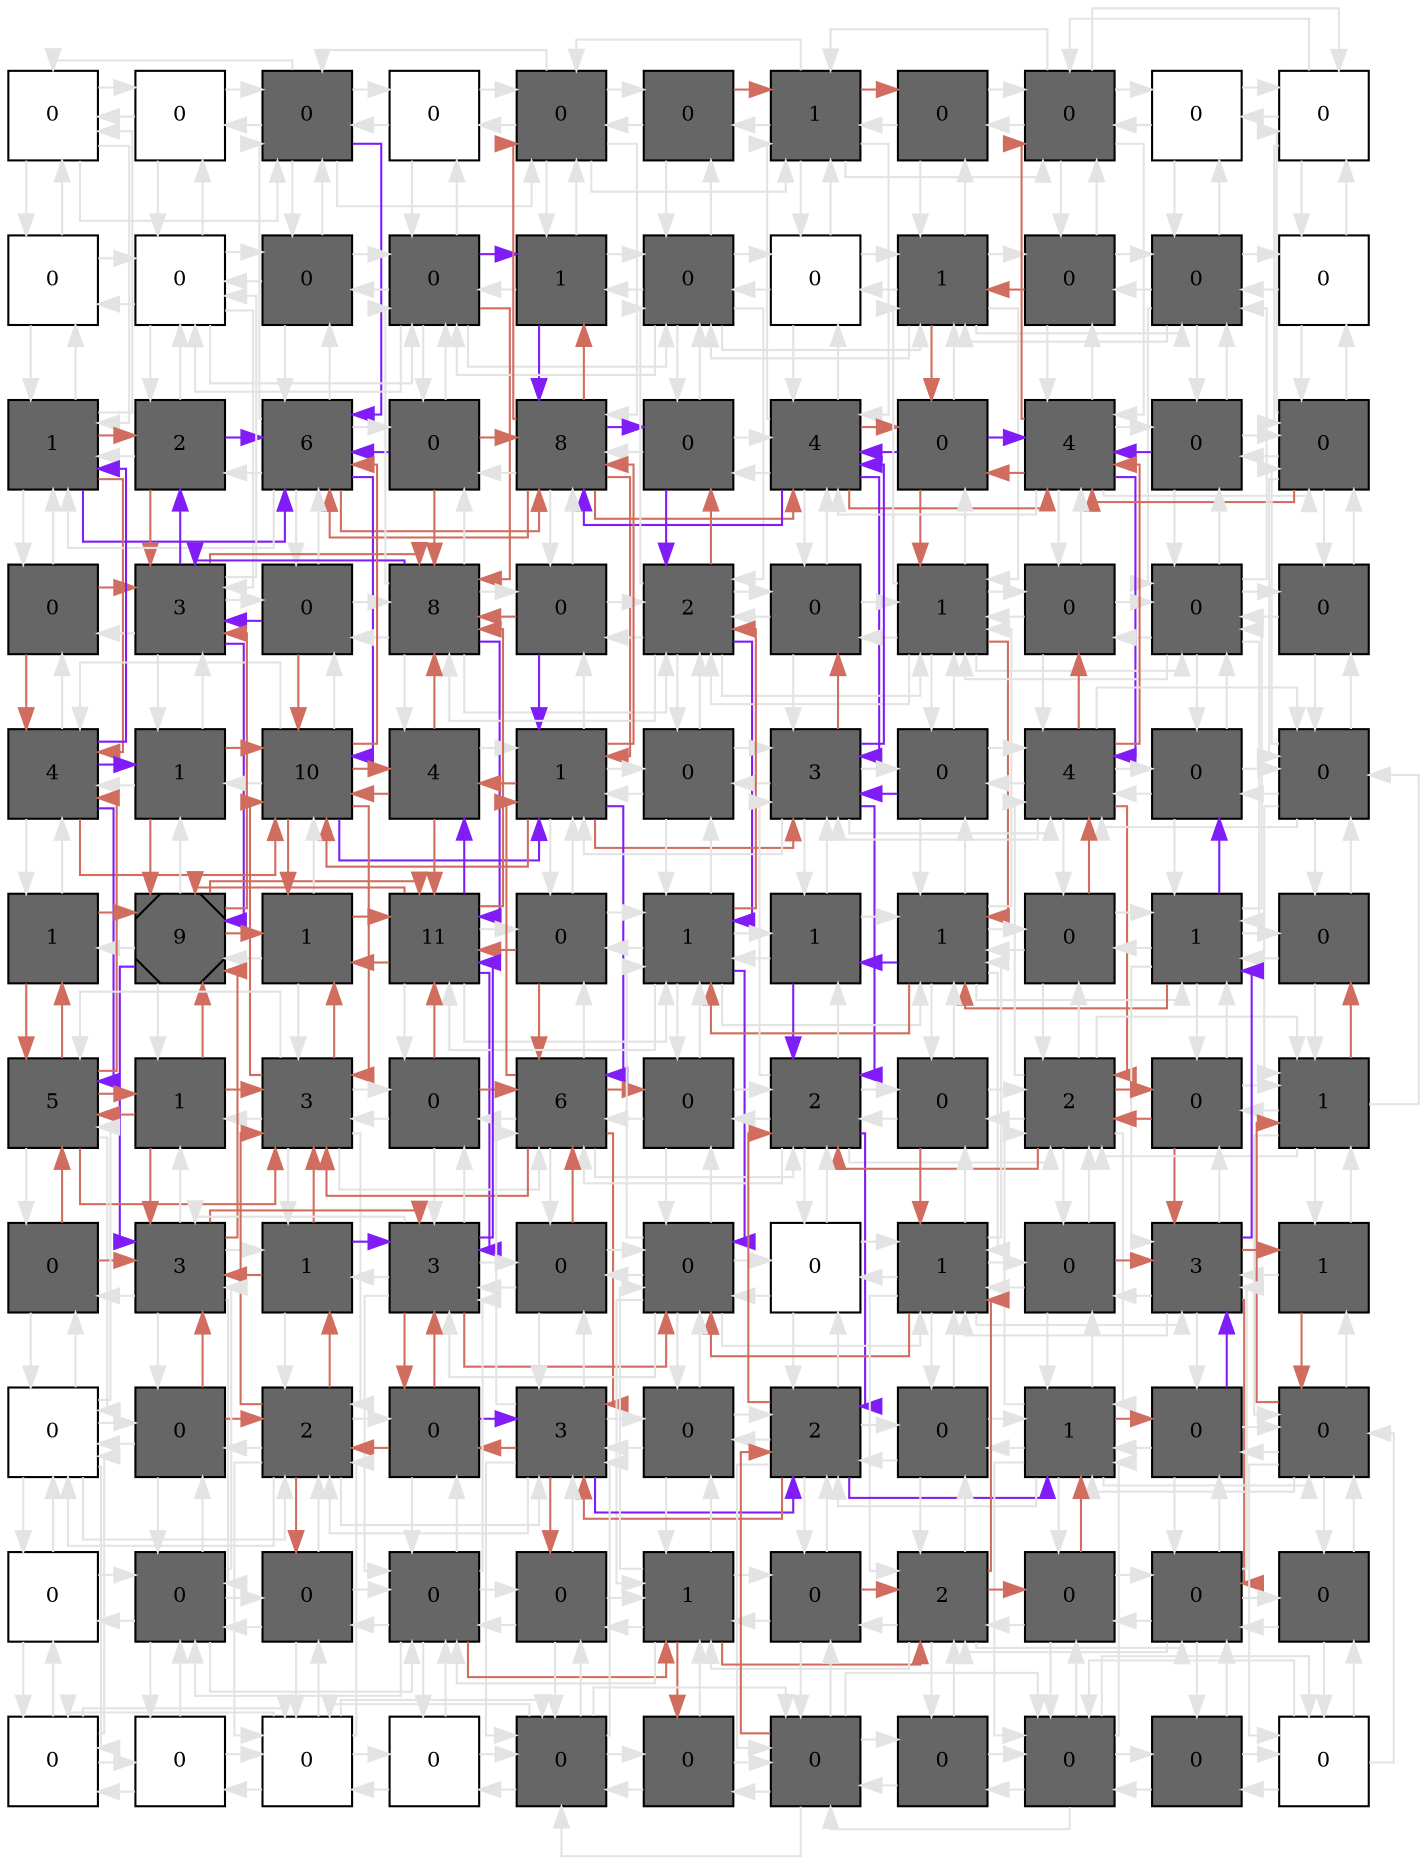 digraph layout  {
rankdir=TB;
splines=ortho;
node [fixedsize=false, style=filled, width="0.6"];
edge [constraint=false];
0 [fillcolor="#FFFFFF", fontsize=10, label=0, shape=square, tooltip="name: None,\nin_degree: 4,\nout_degree: 4"];
1 [fillcolor="#FFFFFF", fontsize=10, label=0, shape=square, tooltip="name: None,\nin_degree: 3,\nout_degree: 3"];
2 [fillcolor="#666666", fontsize=10, label=0, shape=square, tooltip="name:  rasgap ,\nin_degree: 6,\nout_degree: 6"];
3 [fillcolor="#FFFFFF", fontsize=10, label=0, shape=square, tooltip="name: None,\nin_degree: 3,\nout_degree: 3"];
4 [fillcolor="#666666", fontsize=10, label=0, shape=square, tooltip="name:  plcg ,\nin_degree: 6,\nout_degree: 6"];
5 [fillcolor="#666666", fontsize=10, label=0, shape=square, tooltip="name:  ip3 ,\nin_degree: 3,\nout_degree: 3"];
6 [fillcolor="#666666", fontsize=10, label=1, shape=square, tooltip="name:  dag ,\nin_degree: 6,\nout_degree: 6"];
7 [fillcolor="#666666", fontsize=10, label=0, shape=square, tooltip="name:  ca ,\nin_degree: 3,\nout_degree: 3"];
8 [fillcolor="#666666", fontsize=10, label=0, shape=square, tooltip="name:  pkc ,\nin_degree: 6,\nout_degree: 6"];
9 [fillcolor="#FFFFFF", fontsize=10, label=0, shape=square, tooltip="name: None,\nin_degree: 3,\nout_degree: 3"];
10 [fillcolor="#FFFFFF", fontsize=10, label=0, shape=square, tooltip="name: None,\nin_degree: 4,\nout_degree: 4"];
11 [fillcolor="#FFFFFF", fontsize=10, label=0, shape=square, tooltip="name: None,\nin_degree: 3,\nout_degree: 3"];
12 [fillcolor="#FFFFFF", fontsize=10, label=0, shape=square, tooltip="name: None,\nin_degree: 6,\nout_degree: 6"];
13 [fillcolor="#666666", fontsize=10, label=0, shape=square, tooltip="name:  shp2 ,\nin_degree: 4,\nout_degree: 4"];
14 [fillcolor="#666666", fontsize=10, label=0, shape=square, tooltip="name:  shp1d ,\nin_degree: 7,\nout_degree: 7"];
15 [fillcolor="#666666", fontsize=10, label=1, shape=square, tooltip="name:  shp1 ,\nin_degree: 4,\nout_degree: 4"];
16 [fillcolor="#666666", fontsize=10, label=0, shape=square, tooltip="name:  rin1 ,\nin_degree: 7,\nout_degree: 7"];
17 [fillcolor="#FFFFFF", fontsize=10, label=0, shape=square, tooltip="name: None,\nin_degree: 4,\nout_degree: 4"];
18 [fillcolor="#666666", fontsize=10, label=1, shape=square, tooltip="name:  ship2 ,\nin_degree: 7,\nout_degree: 7"];
19 [fillcolor="#666666", fontsize=10, label=0, shape=square, tooltip="name:  ship2d ,\nin_degree: 4,\nout_degree: 4"];
20 [fillcolor="#666666", fontsize=10, label=0, shape=square, tooltip="name:  mtorr ,\nin_degree: 6,\nout_degree: 6"];
21 [fillcolor="#FFFFFF", fontsize=10, label=0, shape=square, tooltip="name: None,\nin_degree: 3,\nout_degree: 3"];
22 [fillcolor="#666666", fontsize=10, label=1, shape=square, tooltip="name:  erbb3 ,\nin_degree: 6,\nout_degree: 6"];
23 [fillcolor="#666666", fontsize=10, label=2, shape=square, tooltip="name:  ar ,\nin_degree: 4,\nout_degree: 4"];
24 [fillcolor="#666666", fontsize=10, label=6, shape=square, tooltip="name:  gab1 ,\nin_degree: 8,\nout_degree: 8"];
25 [fillcolor="#666666", fontsize=10, label=0, shape=square, tooltip="name:  egf ,\nin_degree: 4,\nout_degree: 4"];
26 [fillcolor="#666666", fontsize=10, label=8, shape=square, tooltip="name:  pi3k ,\nin_degree: 8,\nout_degree: 8"];
27 [fillcolor="#666666", fontsize=10, label=0, shape=square, tooltip="name:  ras ,\nin_degree: 4,\nout_degree: 4"];
28 [fillcolor="#666666", fontsize=10, label=4, shape=square, tooltip="name:  vav2 ,\nin_degree: 8,\nout_degree: 8"];
29 [fillcolor="#666666", fontsize=10, label=0, shape=square, tooltip="name:  pip3 ,\nin_degree: 4,\nout_degree: 4"];
30 [fillcolor="#666666", fontsize=10, label=4, shape=square, tooltip="name:  pi34p2 ,\nin_degree: 8,\nout_degree: 8"];
31 [fillcolor="#666666", fontsize=10, label=0, shape=square, tooltip="name:  mtor_ric ,\nin_degree: 4,\nout_degree: 4"];
32 [fillcolor="#666666", fontsize=10, label=0, shape=square, tooltip="name:  ptend ,\nin_degree: 6,\nout_degree: 6"];
33 [fillcolor="#666666", fontsize=10, label=0, shape=square, tooltip="name:  erbb2 ,\nin_degree: 3,\nout_degree: 3"];
34 [fillcolor="#666666", fontsize=10, label=3, shape=square, tooltip="name:  erbb13 ,\nin_degree: 7,\nout_degree: 7"];
35 [fillcolor="#666666", fontsize=10, label=0, shape=square, tooltip="name:  btc ,\nin_degree: 4,\nout_degree: 4"];
36 [fillcolor="#666666", fontsize=10, label=8, shape=square, tooltip="name:  erbb12 ,\nin_degree: 8,\nout_degree: 8"];
37 [fillcolor="#666666", fontsize=10, label=0, shape=square, tooltip="name:  erbb1 ,\nin_degree: 4,\nout_degree: 4"];
38 [fillcolor="#666666", fontsize=10, label=2, shape=square, tooltip="name:  rab5a ,\nin_degree: 8,\nout_degree: 8"];
39 [fillcolor="#666666", fontsize=10, label=0, shape=square, tooltip="name:  rntre ,\nin_degree: 4,\nout_degree: 4"];
40 [fillcolor="#666666", fontsize=10, label=1, shape=square, tooltip="name:  esp8r ,\nin_degree: 8,\nout_degree: 8"];
41 [fillcolor="#666666", fontsize=10, label=0, shape=square, tooltip="name:  rheb ,\nin_degree: 4,\nout_degree: 4"];
42 [fillcolor="#666666", fontsize=10, label=0, shape=square, tooltip="name:  mtor_rap ,\nin_degree: 7,\nout_degree: 7"];
43 [fillcolor="#666666", fontsize=10, label=0, shape=square, tooltip="name:  pten ,\nin_degree: 3,\nout_degree: 3"];
44 [fillcolor="#666666", fontsize=10, label=4, shape=square, tooltip="name:  erbb34 ,\nin_degree: 6,\nout_degree: 6"];
45 [fillcolor="#666666", fontsize=10, label=1, shape=square, tooltip="name:  nrg1b ,\nin_degree: 4,\nout_degree: 4"];
46 [fillcolor="#666666", fontsize=10, label=10, shape=square, tooltip="name:  erbb23 ,\nin_degree: 8,\nout_degree: 8"];
47 [fillcolor="#666666", fontsize=10, label=4, shape=square, tooltip="name:  epr ,\nin_degree: 4,\nout_degree: 4"];
48 [fillcolor="#666666", fontsize=10, label=1, shape=square, tooltip="name:  erbb11 ,\nin_degree: 8,\nout_degree: 8"];
49 [fillcolor="#666666", fontsize=10, label=0, shape=square, tooltip="name:  endocyt_degrad ,\nin_degree: 4,\nout_degree: 4"];
50 [fillcolor="#666666", fontsize=10, label=3, shape=square, tooltip="name:  ccbl ,\nin_degree: 8,\nout_degree: 8"];
51 [fillcolor="#666666", fontsize=10, label=0, shape=square, tooltip="name:  pi3kr ,\nin_degree: 4,\nout_degree: 4"];
52 [fillcolor="#666666", fontsize=10, label=4, shape=square, tooltip="name:  pdk1 ,\nin_degree: 8,\nout_degree: 8"];
53 [fillcolor="#666666", fontsize=10, label=0, shape=square, tooltip="name:  p70s6_2 ,\nin_degree: 4,\nout_degree: 4"];
54 [fillcolor="#666666", fontsize=10, label=0, shape=square, tooltip="name:  pp2b ,\nin_degree: 6,\nout_degree: 6"];
55 [fillcolor="#666666", fontsize=10, label=1, shape=square, tooltip="name:  nrg2a ,\nin_degree: 3,\nout_degree: 3"];
56 [fillcolor="#666666", fontsize=10, label=9, shape=Msquare, tooltip="name:  erbb14 ,\nin_degree: 7,\nout_degree: 7"];
57 [fillcolor="#666666", fontsize=10, label=1, shape=square, tooltip="name:  shc ,\nin_degree: 4,\nout_degree: 4"];
58 [fillcolor="#666666", fontsize=10, label=11, shape=square, tooltip="name:  grb2 ,\nin_degree: 8,\nout_degree: 8"];
59 [fillcolor="#666666", fontsize=10, label=0, shape=square, tooltip="name:  hbegf ,\nin_degree: 4,\nout_degree: 4"];
60 [fillcolor="#666666", fontsize=10, label=1, shape=square, tooltip="name:  sos1 ,\nin_degree: 8,\nout_degree: 8"];
61 [fillcolor="#666666", fontsize=10, label=1, shape=square, tooltip="name:  sos1r ,\nin_degree: 4,\nout_degree: 4"];
62 [fillcolor="#666666", fontsize=10, label=1, shape=square, tooltip="name:  sos1esp8e3b1 ,\nin_degree: 8,\nout_degree: 8"];
63 [fillcolor="#666666", fontsize=10, label=0, shape=square, tooltip="name:  tsc1_tsc2 ,\nin_degree: 4,\nout_degree: 4"];
64 [fillcolor="#666666", fontsize=10, label=1, shape=square, tooltip="name:  p90rskerk12d ,\nin_degree: 7,\nout_degree: 7"];
65 [fillcolor="#666666", fontsize=10, label=0, shape=square, tooltip="name:  elk1 ,\nin_degree: 3,\nout_degree: 3"];
66 [fillcolor="#666666", fontsize=10, label=5, shape=square, tooltip="name:  nrg2b ,\nin_degree: 6,\nout_degree: 6"];
67 [fillcolor="#666666", fontsize=10, label=1, shape=square, tooltip="name:  nrg1a ,\nin_degree: 4,\nout_degree: 4"];
68 [fillcolor="#666666", fontsize=10, label=3, shape=square, tooltip="name:  erbb24 ,\nin_degree: 8,\nout_degree: 8"];
69 [fillcolor="#666666", fontsize=10, label=0, shape=square, tooltip="name:  tgfa ,\nin_degree: 4,\nout_degree: 4"];
70 [fillcolor="#666666", fontsize=10, label=6, shape=square, tooltip="name:  stat5 ,\nin_degree: 8,\nout_degree: 8"];
71 [fillcolor="#666666", fontsize=10, label=0, shape=square, tooltip="name:  stat1 ,\nin_degree: 4,\nout_degree: 4"];
72 [fillcolor="#666666", fontsize=10, label=2, shape=square, tooltip="name:  creb ,\nin_degree: 8,\nout_degree: 8"];
73 [fillcolor="#666666", fontsize=10, label=0, shape=square, tooltip="name:  aktd ,\nin_degree: 4,\nout_degree: 4"];
74 [fillcolor="#666666", fontsize=10, label=2, shape=square, tooltip="name:  akt ,\nin_degree: 8,\nout_degree: 8"];
75 [fillcolor="#666666", fontsize=10, label=0, shape=square, tooltip="name:  p90rsk ,\nin_degree: 4,\nout_degree: 4"];
76 [fillcolor="#666666", fontsize=10, label=1, shape=square, tooltip="name:  gsk3 ,\nin_degree: 6,\nout_degree: 6"];
77 [fillcolor="#666666", fontsize=10, label=0, shape=square, tooltip="name:  erbb4 ,\nin_degree: 3,\nout_degree: 3"];
78 [fillcolor="#666666", fontsize=10, label=3, shape=square, tooltip="name:  erbb44 ,\nin_degree: 7,\nout_degree: 7"];
79 [fillcolor="#666666", fontsize=10, label=1, shape=square, tooltip="name:  bir ,\nin_degree: 4,\nout_degree: 4"];
80 [fillcolor="#666666", fontsize=10, label=3, shape=square, tooltip="name:  nck ,\nin_degree: 8,\nout_degree: 8"];
81 [fillcolor="#666666", fontsize=10, label=0, shape=square, tooltip="name:  csrc ,\nin_degree: 4,\nout_degree: 4"];
82 [fillcolor="#666666", fontsize=10, label=0, shape=square, tooltip="name:  raf1 ,\nin_degree: 8,\nout_degree: 8"];
83 [fillcolor="#FFFFFF", fontsize=10, label=0, shape=square, tooltip="name: None,\nin_degree: 4,\nout_degree: 4"];
84 [fillcolor="#666666", fontsize=10, label=1, shape=square, tooltip="name:  mek12 ,\nin_degree: 8,\nout_degree: 8"];
85 [fillcolor="#666666", fontsize=10, label=0, shape=square, tooltip="name:  pp2a ,\nin_degree: 4,\nout_degree: 4"];
86 [fillcolor="#666666", fontsize=10, label=3, shape=square, tooltip="name:  erk12 ,\nin_degree: 7,\nout_degree: 7"];
87 [fillcolor="#666666", fontsize=10, label=1, shape=square, tooltip="name:  cmyc ,\nin_degree: 3,\nout_degree: 3"];
88 [fillcolor="#FFFFFF", fontsize=10, label=0, shape=square, tooltip="name: None,\nin_degree: 6,\nout_degree: 6"];
89 [fillcolor="#666666", fontsize=10, label=0, shape=square, tooltip="name:  nrg4 ,\nin_degree: 4,\nout_degree: 4"];
90 [fillcolor="#666666", fontsize=10, label=2, shape=square, tooltip="name:  nrg3 ,\nin_degree: 8,\nout_degree: 8"];
91 [fillcolor="#666666", fontsize=10, label=0, shape=square, tooltip="name:  pak1 ,\nin_degree: 4,\nout_degree: 4"];
92 [fillcolor="#666666", fontsize=10, label=3, shape=square, tooltip="name:  stat3 ,\nin_degree: 8,\nout_degree: 8"];
93 [fillcolor="#666666", fontsize=10, label=0, shape=square, tooltip="name:  mekk4 ,\nin_degree: 4,\nout_degree: 4"];
94 [fillcolor="#666666", fontsize=10, label=2, shape=square, tooltip="name:  raccdc42 ,\nin_degree: 8,\nout_degree: 8"];
95 [fillcolor="#666666", fontsize=10, label=0, shape=square, tooltip="name:  pro_apoptotic ,\nin_degree: 4,\nout_degree: 4"];
96 [fillcolor="#666666", fontsize=10, label=1, shape=square, tooltip="name:  bad ,\nin_degree: 8,\nout_degree: 8"];
97 [fillcolor="#666666", fontsize=10, label=0, shape=square, tooltip="name:  p70s6_1 ,\nin_degree: 4,\nout_degree: 4"];
98 [fillcolor="#666666", fontsize=10, label=0, shape=square, tooltip="name:  nucerk12 ,\nin_degree: 6,\nout_degree: 6"];
99 [fillcolor="#FFFFFF", fontsize=10, label=0, shape=square, tooltip="name: None,\nin_degree: 3,\nout_degree: 3"];
100 [fillcolor="#666666", fontsize=10, label=0, shape=square, tooltip="name:  actinreorg ,\nin_degree: 6,\nout_degree: 6"];
101 [fillcolor="#666666", fontsize=10, label=0, shape=square, tooltip="name:  limk1 ,\nin_degree: 4,\nout_degree: 4"];
102 [fillcolor="#666666", fontsize=10, label=0, shape=square, tooltip="name:  mkk3 ,\nin_degree: 7,\nout_degree: 7"];
103 [fillcolor="#666666", fontsize=10, label=0, shape=square, tooltip="name:  mlk3 ,\nin_degree: 4,\nout_degree: 4"];
104 [fillcolor="#666666", fontsize=10, label=1, shape=square, tooltip="name:  mkk4 ,\nin_degree: 7,\nout_degree: 7"];
105 [fillcolor="#666666", fontsize=10, label=0, shape=square, tooltip="name:  mekk1 ,\nin_degree: 4,\nout_degree: 4"];
106 [fillcolor="#666666", fontsize=10, label=2, shape=square, tooltip="name:  mkk7 ,\nin_degree: 7,\nout_degree: 7"];
107 [fillcolor="#666666", fontsize=10, label=0, shape=square, tooltip="name:  jnk ,\nin_degree: 4,\nout_degree: 4"];
108 [fillcolor="#666666", fontsize=10, label=0, shape=square, tooltip="name:  cfos ,\nin_degree: 6,\nout_degree: 6"];
109 [fillcolor="#666666", fontsize=10, label=0, shape=square, tooltip="name:  mkp ,\nin_degree: 3,\nout_degree: 3"];
110 [fillcolor="#FFFFFF", fontsize=10, label=0, shape=square, tooltip="name: None,\nin_degree: 4,\nout_degree: 4"];
111 [fillcolor="#FFFFFF", fontsize=10, label=0, shape=square, tooltip="name: None,\nin_degree: 3,\nout_degree: 3"];
112 [fillcolor="#FFFFFF", fontsize=10, label=0, shape=square, tooltip="name: None,\nin_degree: 6,\nout_degree: 6"];
113 [fillcolor="#FFFFFF", fontsize=10, label=0, shape=square, tooltip="name: None,\nin_degree: 3,\nout_degree: 3"];
114 [fillcolor="#666666", fontsize=10, label=0, shape=square, tooltip="name:  mkk6 ,\nin_degree: 6,\nout_degree: 6"];
115 [fillcolor="#666666", fontsize=10, label=0, shape=square, tooltip="name:  p38 ,\nin_degree: 3,\nout_degree: 3"];
116 [fillcolor="#666666", fontsize=10, label=0, shape=square, tooltip="name:  mk2 ,\nin_degree: 6,\nout_degree: 6"];
117 [fillcolor="#666666", fontsize=10, label=0, shape=square, tooltip="name:  hsp27 ,\nin_degree: 3,\nout_degree: 3"];
118 [fillcolor="#666666", fontsize=10, label=0, shape=square, tooltip="name:  cjun ,\nin_degree: 6,\nout_degree: 6"];
119 [fillcolor="#666666", fontsize=10, label=0, shape=square, tooltip="name:  ap1 ,\nin_degree: 3,\nout_degree: 3"];
120 [fillcolor="#FFFFFF", fontsize=10, label=0, shape=square, tooltip="name: None,\nin_degree: 4,\nout_degree: 4"];
0 -> 1  [color=grey89, style="penwidth(0.1)", tooltip=" ", weight=1];
0 -> 11  [color=grey89, style="penwidth(0.1)", tooltip=" ", weight=1];
0 -> 22  [color=grey89, style="penwidth(0.1)", tooltip=" ", weight=1];
0 -> 2  [color=grey89, style="penwidth(0.1)", tooltip=" ", weight=1];
1 -> 0  [color=grey89, style="penwidth(0.1)", tooltip=" ", weight=1];
1 -> 2  [color=grey89, style="penwidth(0.1)", tooltip=" ", weight=1];
1 -> 12  [color=grey89, style="penwidth(0.1)", tooltip=" ", weight=1];
2 -> 1  [color=grey89, style="penwidth(0.1)", tooltip=" ", weight=1];
2 -> 3  [color=grey89, style="penwidth(0.1)", tooltip=" ", weight=1];
2 -> 13  [color=grey89, style="penwidth(0.1)", tooltip=" ", weight=1];
2 -> 24  [color="#801DF6", style="penwidth(0.1)", tooltip="2( rasgap ) to 27( ras )", weight=1];
2 -> 4  [color=grey89, style="penwidth(0.1)", tooltip=" ", weight=1];
2 -> 0  [color=grey89, style="penwidth(0.1)", tooltip=" ", weight=1];
3 -> 2  [color=grey89, style="penwidth(0.1)", tooltip=" ", weight=1];
3 -> 4  [color=grey89, style="penwidth(0.1)", tooltip=" ", weight=1];
3 -> 14  [color=grey89, style="penwidth(0.1)", tooltip=" ", weight=1];
4 -> 3  [color=grey89, style="penwidth(0.1)", tooltip=" ", weight=1];
4 -> 5  [color=grey89, style="penwidth(0.1)", tooltip=" ", weight=1];
4 -> 15  [color=grey89, style="penwidth(0.1)", tooltip=" ", weight=1];
4 -> 26  [color=grey89, style="penwidth(0.1)", tooltip=" ", weight=1];
4 -> 6  [color=grey89, style="penwidth(0.1)", tooltip=" ", weight=1];
4 -> 2  [color=grey89, style="penwidth(0.1)", tooltip=" ", weight=1];
5 -> 4  [color=grey89, style="penwidth(0.1)", tooltip=" ", weight=1];
5 -> 6  [color="#D06D5E", style="penwidth(0.1)", tooltip="5( ip3 ) to 7( ca )", weight=1];
5 -> 16  [color=grey89, style="penwidth(0.1)", tooltip=" ", weight=1];
6 -> 5  [color=grey89, style="penwidth(0.1)", tooltip=" ", weight=1];
6 -> 7  [color="#D06D5E", style="penwidth(0.1)", tooltip="5( ip3 ) to 7( ca )", weight=1];
6 -> 17  [color=grey89, style="penwidth(0.1)", tooltip=" ", weight=1];
6 -> 28  [color=grey89, style="penwidth(0.1)", tooltip=" ", weight=1];
6 -> 8  [color=grey89, style="penwidth(0.1)", tooltip=" ", weight=1];
6 -> 4  [color=grey89, style="penwidth(0.1)", tooltip=" ", weight=1];
7 -> 6  [color=grey89, style="penwidth(0.1)", tooltip=" ", weight=1];
7 -> 8  [color=grey89, style="penwidth(0.1)", tooltip=" ", weight=1];
7 -> 18  [color=grey89, style="penwidth(0.1)", tooltip=" ", weight=1];
8 -> 7  [color=grey89, style="penwidth(0.1)", tooltip=" ", weight=1];
8 -> 9  [color=grey89, style="penwidth(0.1)", tooltip=" ", weight=1];
8 -> 19  [color=grey89, style="penwidth(0.1)", tooltip=" ", weight=1];
8 -> 30  [color=grey89, style="penwidth(0.1)", tooltip=" ", weight=1];
8 -> 10  [color=grey89, style="penwidth(0.1)", tooltip=" ", weight=1];
8 -> 6  [color=grey89, style="penwidth(0.1)", tooltip=" ", weight=1];
9 -> 8  [color=grey89, style="penwidth(0.1)", tooltip=" ", weight=1];
9 -> 10  [color=grey89, style="penwidth(0.1)", tooltip=" ", weight=1];
9 -> 20  [color=grey89, style="penwidth(0.1)", tooltip=" ", weight=1];
10 -> 9  [color=grey89, style="penwidth(0.1)", tooltip=" ", weight=1];
10 -> 21  [color=grey89, style="penwidth(0.1)", tooltip=" ", weight=1];
10 -> 32  [color=grey89, style="penwidth(0.1)", tooltip=" ", weight=1];
10 -> 8  [color=grey89, style="penwidth(0.1)", tooltip=" ", weight=1];
11 -> 0  [color=grey89, style="penwidth(0.1)", tooltip=" ", weight=1];
11 -> 12  [color=grey89, style="penwidth(0.1)", tooltip=" ", weight=1];
11 -> 22  [color=grey89, style="penwidth(0.1)", tooltip=" ", weight=1];
12 -> 1  [color=grey89, style="penwidth(0.1)", tooltip=" ", weight=1];
12 -> 11  [color=grey89, style="penwidth(0.1)", tooltip=" ", weight=1];
12 -> 13  [color=grey89, style="penwidth(0.1)", tooltip=" ", weight=1];
12 -> 23  [color=grey89, style="penwidth(0.1)", tooltip=" ", weight=1];
12 -> 34  [color=grey89, style="penwidth(0.1)", tooltip=" ", weight=1];
12 -> 14  [color=grey89, style="penwidth(0.1)", tooltip=" ", weight=1];
13 -> 2  [color=grey89, style="penwidth(0.1)", tooltip=" ", weight=1];
13 -> 12  [color=grey89, style="penwidth(0.1)", tooltip=" ", weight=1];
13 -> 14  [color=grey89, style="penwidth(0.1)", tooltip=" ", weight=1];
13 -> 24  [color=grey89, style="penwidth(0.1)", tooltip=" ", weight=1];
14 -> 3  [color=grey89, style="penwidth(0.1)", tooltip=" ", weight=1];
14 -> 13  [color=grey89, style="penwidth(0.1)", tooltip=" ", weight=1];
14 -> 15  [color="#801DF6", style="penwidth(0.1)", tooltip="14( shp1d ) to 48( erbb11 )", weight=1];
14 -> 25  [color=grey89, style="penwidth(0.1)", tooltip=" ", weight=1];
14 -> 36  [color="#D06D5E", style="penwidth(0.1)", tooltip="14( shp1d ) to 34( erbb13 )", weight=1];
14 -> 16  [color=grey89, style="penwidth(0.1)", tooltip=" ", weight=1];
14 -> 12  [color=grey89, style="penwidth(0.1)", tooltip=" ", weight=1];
15 -> 4  [color=grey89, style="penwidth(0.1)", tooltip=" ", weight=1];
15 -> 14  [color=grey89, style="penwidth(0.1)", tooltip=" ", weight=1];
15 -> 16  [color=grey89, style="penwidth(0.1)", tooltip=" ", weight=1];
15 -> 26  [color="#801DF6", style="penwidth(0.1)", tooltip="14( shp1d ) to 48( erbb11 )", weight=1];
16 -> 5  [color=grey89, style="penwidth(0.1)", tooltip=" ", weight=1];
16 -> 15  [color=grey89, style="penwidth(0.1)", tooltip=" ", weight=1];
16 -> 17  [color=grey89, style="penwidth(0.1)", tooltip=" ", weight=1];
16 -> 27  [color=grey89, style="penwidth(0.1)", tooltip=" ", weight=1];
16 -> 38  [color=grey89, style="penwidth(0.1)", tooltip=" ", weight=1];
16 -> 18  [color=grey89, style="penwidth(0.1)", tooltip=" ", weight=1];
16 -> 14  [color=grey89, style="penwidth(0.1)", tooltip=" ", weight=1];
17 -> 6  [color=grey89, style="penwidth(0.1)", tooltip=" ", weight=1];
17 -> 16  [color=grey89, style="penwidth(0.1)", tooltip=" ", weight=1];
17 -> 18  [color=grey89, style="penwidth(0.1)", tooltip=" ", weight=1];
17 -> 28  [color=grey89, style="penwidth(0.1)", tooltip=" ", weight=1];
18 -> 7  [color=grey89, style="penwidth(0.1)", tooltip=" ", weight=1];
18 -> 17  [color=grey89, style="penwidth(0.1)", tooltip=" ", weight=1];
18 -> 19  [color=grey89, style="penwidth(0.1)", tooltip=" ", weight=1];
18 -> 29  [color="#D06D5E", style="penwidth(0.1)", tooltip="19( ship2d ) to 29( pip3 )", weight=1];
18 -> 40  [color=grey89, style="penwidth(0.1)", tooltip=" ", weight=1];
18 -> 20  [color=grey89, style="penwidth(0.1)", tooltip=" ", weight=1];
18 -> 16  [color=grey89, style="penwidth(0.1)", tooltip=" ", weight=1];
19 -> 8  [color=grey89, style="penwidth(0.1)", tooltip=" ", weight=1];
19 -> 18  [color="#D06D5E", style="penwidth(0.1)", tooltip="19( ship2d ) to 29( pip3 )", weight=1];
19 -> 20  [color=grey89, style="penwidth(0.1)", tooltip=" ", weight=1];
19 -> 30  [color=grey89, style="penwidth(0.1)", tooltip=" ", weight=1];
20 -> 9  [color=grey89, style="penwidth(0.1)", tooltip=" ", weight=1];
20 -> 19  [color=grey89, style="penwidth(0.1)", tooltip=" ", weight=1];
20 -> 21  [color=grey89, style="penwidth(0.1)", tooltip=" ", weight=1];
20 -> 31  [color=grey89, style="penwidth(0.1)", tooltip=" ", weight=1];
20 -> 42  [color=grey89, style="penwidth(0.1)", tooltip=" ", weight=1];
20 -> 18  [color=grey89, style="penwidth(0.1)", tooltip=" ", weight=1];
21 -> 10  [color=grey89, style="penwidth(0.1)", tooltip=" ", weight=1];
21 -> 20  [color=grey89, style="penwidth(0.1)", tooltip=" ", weight=1];
21 -> 32  [color=grey89, style="penwidth(0.1)", tooltip=" ", weight=1];
22 -> 11  [color=grey89, style="penwidth(0.1)", tooltip=" ", weight=1];
22 -> 23  [color="#D06D5E", style="penwidth(0.1)", tooltip="22( erbb3 ) to 34( erbb13 )", weight=1];
22 -> 33  [color=grey89, style="penwidth(0.1)", tooltip=" ", weight=1];
22 -> 44  [color="#D06D5E", style="penwidth(0.1)", tooltip="22( erbb3 ) to 46( erbb23 )", weight=1];
22 -> 0  [color=grey89, style="penwidth(0.1)", tooltip=" ", weight=1];
22 -> 24  [color="#801DF6", style="penwidth(0.1)", tooltip="44( erbb34 ) to 26( pi3k )", weight=1];
23 -> 12  [color=grey89, style="penwidth(0.1)", tooltip=" ", weight=1];
23 -> 22  [color=grey89, style="penwidth(0.1)", tooltip=" ", weight=1];
23 -> 24  [color="#801DF6", style="penwidth(0.1)", tooltip="23( ar ) to 48( erbb11 )", weight=1];
23 -> 34  [color="#D06D5E", style="penwidth(0.1)", tooltip="22( erbb3 ) to 34( erbb13 )", weight=1];
24 -> 13  [color=grey89, style="penwidth(0.1)", tooltip=" ", weight=1];
24 -> 23  [color=grey89, style="penwidth(0.1)", tooltip=" ", weight=1];
24 -> 25  [color=grey89, style="penwidth(0.1)", tooltip=" ", weight=1];
24 -> 35  [color=grey89, style="penwidth(0.1)", tooltip=" ", weight=1];
24 -> 46  [color="#801DF6", style="penwidth(0.1)", tooltip="23( ar ) to 48( erbb11 )", weight=1];
24 -> 2  [color=grey89, style="penwidth(0.1)", tooltip=" ", weight=1];
24 -> 26  [color="#D06D5E", style="penwidth(0.1)", tooltip="46( erbb23 ) to 26( pi3k )", weight=1];
24 -> 22  [color=grey89, style="penwidth(0.1)", tooltip=" ", weight=1];
25 -> 14  [color=grey89, style="penwidth(0.1)", tooltip=" ", weight=1];
25 -> 24  [color="#801DF6", style="penwidth(0.1)", tooltip="25( egf ) to 68( erbb24 )", weight=1];
25 -> 26  [color="#D06D5E", style="penwidth(0.1)", tooltip="25( egf ) to 48( erbb11 )", weight=1];
25 -> 36  [color="#D06D5E", style="penwidth(0.1)", tooltip="25( egf ) to 34( erbb13 )", weight=1];
26 -> 15  [color="#D06D5E", style="penwidth(0.1)", tooltip="48( erbb11 ) to 15( shp1 )", weight=1];
26 -> 25  [color=grey89, style="penwidth(0.1)", tooltip=" ", weight=1];
26 -> 27  [color="#801DF6", style="penwidth(0.1)", tooltip="2( rasgap ) to 27( ras )", weight=1];
26 -> 37  [color=grey89, style="penwidth(0.1)", tooltip=" ", weight=1];
26 -> 48  [color="#D06D5E", style="penwidth(0.1)", tooltip="25( egf ) to 48( erbb11 )", weight=1];
26 -> 4  [color="#D06D5E", style="penwidth(0.1)", tooltip="48( erbb11 ) to 4( plcg )", weight=1];
26 -> 28  [color="#D06D5E", style="penwidth(0.1)", tooltip="48( erbb11 ) to 28( vav2 )", weight=1];
26 -> 24  [color="#D06D5E", style="penwidth(0.1)", tooltip="48( erbb11 ) to 24( gab1 )", weight=1];
27 -> 16  [color=grey89, style="penwidth(0.1)", tooltip=" ", weight=1];
27 -> 26  [color=grey89, style="penwidth(0.1)", tooltip=" ", weight=1];
27 -> 28  [color=grey89, style="penwidth(0.1)", tooltip=" ", weight=1];
27 -> 38  [color="#801DF6", style="penwidth(0.1)", tooltip="27( ras ) to 82( raf1 )", weight=1];
28 -> 17  [color=grey89, style="penwidth(0.1)", tooltip=" ", weight=1];
28 -> 27  [color=grey89, style="penwidth(0.1)", tooltip=" ", weight=1];
28 -> 29  [color="#D06D5E", style="penwidth(0.1)", tooltip="26( pi3k ) to 29( pip3 )", weight=1];
28 -> 39  [color=grey89, style="penwidth(0.1)", tooltip=" ", weight=1];
28 -> 50  [color="#801DF6", style="penwidth(0.1)", tooltip="28( vav2 ) to 94( raccdc42 )", weight=1];
28 -> 6  [color=grey89, style="penwidth(0.1)", tooltip=" ", weight=1];
28 -> 30  [color="#D06D5E", style="penwidth(0.1)", tooltip="26( pi3k ) to 30( pi34p2 )", weight=1];
28 -> 26  [color="#801DF6", style="penwidth(0.1)", tooltip="51( pi3kr ) to 26( pi3k )", weight=1];
29 -> 18  [color=grey89, style="penwidth(0.1)", tooltip=" ", weight=1];
29 -> 28  [color="#801DF6", style="penwidth(0.1)", tooltip="29( pip3 ) to 24( gab1 )", weight=1];
29 -> 30  [color="#801DF6", style="penwidth(0.1)", tooltip="29( pip3 ) to 74( akt )", weight=1];
29 -> 40  [color="#D06D5E", style="penwidth(0.1)", tooltip="29( pip3 ) to 62( sos1esp8e3b1 )", weight=1];
30 -> 19  [color=grey89, style="penwidth(0.1)", tooltip=" ", weight=1];
30 -> 29  [color="#D06D5E", style="penwidth(0.1)", tooltip="32( ptend ) to 29( pip3 )", weight=1];
30 -> 31  [color=grey89, style="penwidth(0.1)", tooltip=" ", weight=1];
30 -> 41  [color=grey89, style="penwidth(0.1)", tooltip=" ", weight=1];
30 -> 52  [color="#801DF6", style="penwidth(0.1)", tooltip="31( mtor_ric ) to 74( akt )", weight=1];
30 -> 8  [color="#D06D5E", style="penwidth(0.1)", tooltip="52( pdk1 ) to 8( pkc )", weight=1];
30 -> 32  [color=grey89, style="penwidth(0.1)", tooltip=" ", weight=1];
30 -> 28  [color=grey89, style="penwidth(0.1)", tooltip=" ", weight=1];
31 -> 20  [color=grey89, style="penwidth(0.1)", tooltip=" ", weight=1];
31 -> 30  [color="#801DF6", style="penwidth(0.1)", tooltip="31( mtor_ric ) to 74( akt )", weight=1];
31 -> 32  [color=grey89, style="penwidth(0.1)", tooltip=" ", weight=1];
31 -> 42  [color=grey89, style="penwidth(0.1)", tooltip=" ", weight=1];
32 -> 21  [color=grey89, style="penwidth(0.1)", tooltip=" ", weight=1];
32 -> 31  [color=grey89, style="penwidth(0.1)", tooltip=" ", weight=1];
32 -> 43  [color=grey89, style="penwidth(0.1)", tooltip=" ", weight=1];
32 -> 54  [color=grey89, style="penwidth(0.1)", tooltip=" ", weight=1];
32 -> 10  [color=grey89, style="penwidth(0.1)", tooltip=" ", weight=1];
32 -> 30  [color="#D06D5E", style="penwidth(0.1)", tooltip="32( ptend ) to 29( pip3 )", weight=1];
33 -> 22  [color=grey89, style="penwidth(0.1)", tooltip=" ", weight=1];
33 -> 34  [color="#D06D5E", style="penwidth(0.1)", tooltip="33( erbb2 ) to 36( erbb12 )", weight=1];
33 -> 44  [color="#D06D5E", style="penwidth(0.1)", tooltip="33( erbb2 ) to 46( erbb23 )", weight=1];
34 -> 23  [color="#801DF6", style="penwidth(0.1)", tooltip="34( erbb13 ) to 26( pi3k )", weight=1];
34 -> 33  [color=grey89, style="penwidth(0.1)", tooltip=" ", weight=1];
34 -> 35  [color=grey89, style="penwidth(0.1)", tooltip=" ", weight=1];
34 -> 45  [color=grey89, style="penwidth(0.1)", tooltip=" ", weight=1];
34 -> 56  [color="#801DF6", style="penwidth(0.1)", tooltip="35( btc ) to 78( erbb44 )", weight=1];
34 -> 12  [color=grey89, style="penwidth(0.1)", tooltip=" ", weight=1];
34 -> 36  [color="#D06D5E", style="penwidth(0.1)", tooltip="33( erbb2 ) to 36( erbb12 )", weight=1];
35 -> 24  [color=grey89, style="penwidth(0.1)", tooltip=" ", weight=1];
35 -> 34  [color="#801DF6", style="penwidth(0.1)", tooltip="35( btc ) to 78( erbb44 )", weight=1];
35 -> 36  [color=grey89, style="penwidth(0.1)", tooltip=" ", weight=1];
35 -> 46  [color="#D06D5E", style="penwidth(0.1)", tooltip="35( btc ) to 48( erbb11 )", weight=1];
36 -> 25  [color=grey89, style="penwidth(0.1)", tooltip=" ", weight=1];
36 -> 35  [color=grey89, style="penwidth(0.1)", tooltip=" ", weight=1];
36 -> 37  [color=grey89, style="penwidth(0.1)", tooltip=" ", weight=1];
36 -> 47  [color=grey89, style="penwidth(0.1)", tooltip=" ", weight=1];
36 -> 58  [color="#801DF6", style="penwidth(0.1)", tooltip="37( erbb1 ) to 56( erbb14 )", weight=1];
36 -> 14  [color=grey89, style="penwidth(0.1)", tooltip=" ", weight=1];
36 -> 38  [color=grey89, style="penwidth(0.1)", tooltip=" ", weight=1];
36 -> 34  [color="#801DF6", style="penwidth(0.1)", tooltip="69( tgfa ) to 34( erbb13 )", weight=1];
37 -> 26  [color=grey89, style="penwidth(0.1)", tooltip=" ", weight=1];
37 -> 36  [color="#D06D5E", style="penwidth(0.1)", tooltip="37( erbb1 ) to 34( erbb13 )", weight=1];
37 -> 38  [color=grey89, style="penwidth(0.1)", tooltip=" ", weight=1];
37 -> 48  [color="#801DF6", style="penwidth(0.1)", tooltip="37( erbb1 ) to 68( erbb24 )", weight=1];
38 -> 27  [color="#D06D5E", style="penwidth(0.1)", tooltip="60( sos1 ) to 27( ras )", weight=1];
38 -> 37  [color=grey89, style="penwidth(0.1)", tooltip=" ", weight=1];
38 -> 39  [color=grey89, style="penwidth(0.1)", tooltip=" ", weight=1];
38 -> 49  [color=grey89, style="penwidth(0.1)", tooltip=" ", weight=1];
38 -> 60  [color="#801DF6", style="penwidth(0.1)", tooltip="27( ras ) to 82( raf1 )", weight=1];
38 -> 16  [color=grey89, style="penwidth(0.1)", tooltip=" ", weight=1];
38 -> 40  [color=grey89, style="penwidth(0.1)", tooltip=" ", weight=1];
38 -> 36  [color=grey89, style="penwidth(0.1)", tooltip=" ", weight=1];
39 -> 28  [color=grey89, style="penwidth(0.1)", tooltip=" ", weight=1];
39 -> 38  [color=grey89, style="penwidth(0.1)", tooltip=" ", weight=1];
39 -> 40  [color=grey89, style="penwidth(0.1)", tooltip=" ", weight=1];
39 -> 50  [color=grey89, style="penwidth(0.1)", tooltip=" ", weight=1];
40 -> 29  [color=grey89, style="penwidth(0.1)", tooltip=" ", weight=1];
40 -> 39  [color=grey89, style="penwidth(0.1)", tooltip=" ", weight=1];
40 -> 41  [color=grey89, style="penwidth(0.1)", tooltip=" ", weight=1];
40 -> 51  [color=grey89, style="penwidth(0.1)", tooltip=" ", weight=1];
40 -> 62  [color="#D06D5E", style="penwidth(0.1)", tooltip="29( pip3 ) to 62( sos1esp8e3b1 )", weight=1];
40 -> 18  [color=grey89, style="penwidth(0.1)", tooltip=" ", weight=1];
40 -> 42  [color=grey89, style="penwidth(0.1)", tooltip=" ", weight=1];
40 -> 38  [color=grey89, style="penwidth(0.1)", tooltip=" ", weight=1];
41 -> 30  [color=grey89, style="penwidth(0.1)", tooltip=" ", weight=1];
41 -> 40  [color=grey89, style="penwidth(0.1)", tooltip=" ", weight=1];
41 -> 42  [color=grey89, style="penwidth(0.1)", tooltip=" ", weight=1];
41 -> 52  [color=grey89, style="penwidth(0.1)", tooltip=" ", weight=1];
42 -> 31  [color=grey89, style="penwidth(0.1)", tooltip=" ", weight=1];
42 -> 41  [color=grey89, style="penwidth(0.1)", tooltip=" ", weight=1];
42 -> 43  [color=grey89, style="penwidth(0.1)", tooltip=" ", weight=1];
42 -> 53  [color=grey89, style="penwidth(0.1)", tooltip=" ", weight=1];
42 -> 64  [color=grey89, style="penwidth(0.1)", tooltip=" ", weight=1];
42 -> 20  [color=grey89, style="penwidth(0.1)", tooltip=" ", weight=1];
42 -> 40  [color=grey89, style="penwidth(0.1)", tooltip=" ", weight=1];
43 -> 32  [color=grey89, style="penwidth(0.1)", tooltip=" ", weight=1];
43 -> 42  [color=grey89, style="penwidth(0.1)", tooltip=" ", weight=1];
43 -> 54  [color=grey89, style="penwidth(0.1)", tooltip=" ", weight=1];
44 -> 33  [color=grey89, style="penwidth(0.1)", tooltip=" ", weight=1];
44 -> 45  [color="#801DF6", style="penwidth(0.1)", tooltip="44( erbb34 ) to 58( grb2 )", weight=1];
44 -> 55  [color=grey89, style="penwidth(0.1)", tooltip=" ", weight=1];
44 -> 66  [color="#801DF6", style="penwidth(0.1)", tooltip="33( erbb2 ) to 68( erbb24 )", weight=1];
44 -> 22  [color="#801DF6", style="penwidth(0.1)", tooltip="44( erbb34 ) to 26( pi3k )", weight=1];
44 -> 46  [color="#D06D5E", style="penwidth(0.1)", tooltip="66( nrg2b ) to 46( erbb23 )", weight=1];
45 -> 34  [color=grey89, style="penwidth(0.1)", tooltip=" ", weight=1];
45 -> 44  [color=grey89, style="penwidth(0.1)", tooltip=" ", weight=1];
45 -> 46  [color="#D06D5E", style="penwidth(0.1)", tooltip="45( nrg1b ) to 68( erbb24 )", weight=1];
45 -> 56  [color="#D06D5E", style="penwidth(0.1)", tooltip="45( nrg1b ) to 78( erbb44 )", weight=1];
46 -> 35  [color=grey89, style="penwidth(0.1)", tooltip=" ", weight=1];
46 -> 45  [color=grey89, style="penwidth(0.1)", tooltip=" ", weight=1];
46 -> 47  [color="#D06D5E", style="penwidth(0.1)", tooltip="46( erbb23 ) to 58( grb2 )", weight=1];
46 -> 57  [color="#D06D5E", style="penwidth(0.1)", tooltip="48( erbb11 ) to 57( shc )", weight=1];
46 -> 68  [color="#D06D5E", style="penwidth(0.1)", tooltip="47( epr ) to 68( erbb24 )", weight=1];
46 -> 24  [color="#D06D5E", style="penwidth(0.1)", tooltip="46( erbb23 ) to 26( pi3k )", weight=1];
46 -> 48  [color="#801DF6", style="penwidth(0.1)", tooltip="23( ar ) to 48( erbb11 )", weight=1];
46 -> 44  [color=grey89, style="penwidth(0.1)", tooltip=" ", weight=1];
47 -> 36  [color="#D06D5E", style="penwidth(0.1)", tooltip="47( epr ) to 34( erbb13 )", weight=1];
47 -> 46  [color="#D06D5E", style="penwidth(0.1)", tooltip="47( epr ) to 68( erbb24 )", weight=1];
47 -> 48  [color=grey89, style="penwidth(0.1)", tooltip=" ", weight=1];
47 -> 58  [color="#D06D5E", style="penwidth(0.1)", tooltip="47( epr ) to 56( erbb14 )", weight=1];
48 -> 37  [color=grey89, style="penwidth(0.1)", tooltip=" ", weight=1];
48 -> 47  [color="#D06D5E", style="penwidth(0.1)", tooltip="48( erbb11 ) to 58( grb2 )", weight=1];
48 -> 49  [color=grey89, style="penwidth(0.1)", tooltip=" ", weight=1];
48 -> 59  [color=grey89, style="penwidth(0.1)", tooltip=" ", weight=1];
48 -> 70  [color="#801DF6", style="penwidth(0.1)", tooltip="37( erbb1 ) to 68( erbb24 )", weight=1];
48 -> 26  [color="#D06D5E", style="penwidth(0.1)", tooltip="48( erbb11 ) to 15( shp1 )", weight=1];
48 -> 50  [color="#D06D5E", style="penwidth(0.1)", tooltip="48( erbb11 ) to 39( rntre )", weight=1];
48 -> 46  [color="#D06D5E", style="penwidth(0.1)", tooltip="48( erbb11 ) to 57( shc )", weight=1];
49 -> 38  [color=grey89, style="penwidth(0.1)", tooltip=" ", weight=1];
49 -> 48  [color=grey89, style="penwidth(0.1)", tooltip=" ", weight=1];
49 -> 50  [color=grey89, style="penwidth(0.1)", tooltip=" ", weight=1];
49 -> 60  [color=grey89, style="penwidth(0.1)", tooltip=" ", weight=1];
50 -> 39  [color="#D06D5E", style="penwidth(0.1)", tooltip="48( erbb11 ) to 39( rntre )", weight=1];
50 -> 49  [color=grey89, style="penwidth(0.1)", tooltip=" ", weight=1];
50 -> 51  [color=grey89, style="penwidth(0.1)", tooltip=" ", weight=1];
50 -> 61  [color=grey89, style="penwidth(0.1)", tooltip=" ", weight=1];
50 -> 72  [color="#801DF6", style="penwidth(0.1)", tooltip="28( vav2 ) to 94( raccdc42 )", weight=1];
50 -> 28  [color="#801DF6", style="penwidth(0.1)", tooltip="51( pi3kr ) to 26( pi3k )", weight=1];
50 -> 52  [color=grey89, style="penwidth(0.1)", tooltip=" ", weight=1];
50 -> 48  [color=grey89, style="penwidth(0.1)", tooltip=" ", weight=1];
51 -> 40  [color=grey89, style="penwidth(0.1)", tooltip=" ", weight=1];
51 -> 50  [color="#801DF6", style="penwidth(0.1)", tooltip="51( pi3kr ) to 26( pi3k )", weight=1];
51 -> 52  [color=grey89, style="penwidth(0.1)", tooltip=" ", weight=1];
51 -> 62  [color=grey89, style="penwidth(0.1)", tooltip=" ", weight=1];
52 -> 41  [color="#D06D5E", style="penwidth(0.1)", tooltip="63( tsc1_tsc2 ) to 41( rheb )", weight=1];
52 -> 51  [color=grey89, style="penwidth(0.1)", tooltip=" ", weight=1];
52 -> 53  [color=grey89, style="penwidth(0.1)", tooltip=" ", weight=1];
52 -> 63  [color=grey89, style="penwidth(0.1)", tooltip=" ", weight=1];
52 -> 74  [color="#D06D5E", style="penwidth(0.1)", tooltip="52( pdk1 ) to 75( p90rsk )", weight=1];
52 -> 30  [color="#D06D5E", style="penwidth(0.1)", tooltip="52( pdk1 ) to 8( pkc )", weight=1];
52 -> 54  [color=grey89, style="penwidth(0.1)", tooltip=" ", weight=1];
52 -> 50  [color=grey89, style="penwidth(0.1)", tooltip=" ", weight=1];
53 -> 42  [color=grey89, style="penwidth(0.1)", tooltip=" ", weight=1];
53 -> 52  [color=grey89, style="penwidth(0.1)", tooltip=" ", weight=1];
53 -> 54  [color=grey89, style="penwidth(0.1)", tooltip=" ", weight=1];
53 -> 64  [color=grey89, style="penwidth(0.1)", tooltip=" ", weight=1];
54 -> 43  [color=grey89, style="penwidth(0.1)", tooltip=" ", weight=1];
54 -> 53  [color=grey89, style="penwidth(0.1)", tooltip=" ", weight=1];
54 -> 65  [color=grey89, style="penwidth(0.1)", tooltip=" ", weight=1];
54 -> 76  [color=grey89, style="penwidth(0.1)", tooltip=" ", weight=1];
54 -> 32  [color=grey89, style="penwidth(0.1)", tooltip=" ", weight=1];
54 -> 52  [color=grey89, style="penwidth(0.1)", tooltip=" ", weight=1];
55 -> 44  [color=grey89, style="penwidth(0.1)", tooltip=" ", weight=1];
55 -> 56  [color="#D06D5E", style="penwidth(0.1)", tooltip="55( nrg2a ) to 34( erbb13 )", weight=1];
55 -> 66  [color="#D06D5E", style="penwidth(0.1)", tooltip="55( nrg2a ) to 68( erbb24 )", weight=1];
56 -> 45  [color=grey89, style="penwidth(0.1)", tooltip=" ", weight=1];
56 -> 55  [color=grey89, style="penwidth(0.1)", tooltip=" ", weight=1];
56 -> 57  [color="#D06D5E", style="penwidth(0.1)", tooltip="34( erbb13 ) to 57( shc )", weight=1];
56 -> 67  [color=grey89, style="penwidth(0.1)", tooltip=" ", weight=1];
56 -> 78  [color="#801DF6", style="penwidth(0.1)", tooltip="35( btc ) to 78( erbb44 )", weight=1];
56 -> 34  [color="#D06D5E", style="penwidth(0.1)", tooltip="55( nrg2a ) to 34( erbb13 )", weight=1];
56 -> 58  [color="#D06D5E", style="penwidth(0.1)", tooltip="34( erbb13 ) to 58( grb2 )", weight=1];
57 -> 46  [color=grey89, style="penwidth(0.1)", tooltip=" ", weight=1];
57 -> 56  [color=grey89, style="penwidth(0.1)", tooltip=" ", weight=1];
57 -> 58  [color="#D06D5E", style="penwidth(0.1)", tooltip="68( erbb24 ) to 58( grb2 )", weight=1];
57 -> 68  [color=grey89, style="penwidth(0.1)", tooltip=" ", weight=1];
58 -> 47  [color="#801DF6", style="penwidth(0.1)", tooltip="58( grb2 ) to 24( gab1 )", weight=1];
58 -> 57  [color="#D06D5E", style="penwidth(0.1)", tooltip="36( erbb12 ) to 57( shc )", weight=1];
58 -> 59  [color=grey89, style="penwidth(0.1)", tooltip=" ", weight=1];
58 -> 69  [color=grey89, style="penwidth(0.1)", tooltip=" ", weight=1];
58 -> 80  [color="#801DF6", style="penwidth(0.1)", tooltip="48( erbb11 ) to 80( nck )", weight=1];
58 -> 36  [color="#D06D5E", style="penwidth(0.1)", tooltip="59( hbegf ) to 36( erbb12 )", weight=1];
58 -> 60  [color=grey89, style="penwidth(0.1)", tooltip=" ", weight=1];
58 -> 56  [color="#D06D5E", style="penwidth(0.1)", tooltip="69( tgfa ) to 56( erbb14 )", weight=1];
59 -> 48  [color=grey89, style="penwidth(0.1)", tooltip=" ", weight=1];
59 -> 58  [color="#D06D5E", style="penwidth(0.1)", tooltip="59( hbegf ) to 36( erbb12 )", weight=1];
59 -> 60  [color=grey89, style="penwidth(0.1)", tooltip=" ", weight=1];
59 -> 70  [color="#D06D5E", style="penwidth(0.1)", tooltip="59( hbegf ) to 68( erbb24 )", weight=1];
60 -> 49  [color=grey89, style="penwidth(0.1)", tooltip=" ", weight=1];
60 -> 59  [color=grey89, style="penwidth(0.1)", tooltip=" ", weight=1];
60 -> 61  [color=grey89, style="penwidth(0.1)", tooltip=" ", weight=1];
60 -> 71  [color=grey89, style="penwidth(0.1)", tooltip=" ", weight=1];
60 -> 82  [color="#801DF6", style="penwidth(0.1)", tooltip="27( ras ) to 82( raf1 )", weight=1];
60 -> 38  [color="#D06D5E", style="penwidth(0.1)", tooltip="60( sos1 ) to 27( ras )", weight=1];
60 -> 62  [color=grey89, style="penwidth(0.1)", tooltip=" ", weight=1];
60 -> 58  [color=grey89, style="penwidth(0.1)", tooltip=" ", weight=1];
61 -> 50  [color=grey89, style="penwidth(0.1)", tooltip=" ", weight=1];
61 -> 60  [color=grey89, style="penwidth(0.1)", tooltip=" ", weight=1];
61 -> 62  [color=grey89, style="penwidth(0.1)", tooltip=" ", weight=1];
61 -> 72  [color="#801DF6", style="penwidth(0.1)", tooltip="62( sos1esp8e3b1 ) to 94( raccdc42 )", weight=1];
62 -> 51  [color=grey89, style="penwidth(0.1)", tooltip=" ", weight=1];
62 -> 61  [color="#801DF6", style="penwidth(0.1)", tooltip="62( sos1esp8e3b1 ) to 94( raccdc42 )", weight=1];
62 -> 63  [color=grey89, style="penwidth(0.1)", tooltip=" ", weight=1];
62 -> 73  [color=grey89, style="penwidth(0.1)", tooltip=" ", weight=1];
62 -> 84  [color=grey89, style="penwidth(0.1)", tooltip=" ", weight=1];
62 -> 40  [color=grey89, style="penwidth(0.1)", tooltip=" ", weight=1];
62 -> 64  [color=grey89, style="penwidth(0.1)", tooltip=" ", weight=1];
62 -> 60  [color="#D06D5E", style="penwidth(0.1)", tooltip="64( p90rskerk12d ) to 60( sos1 )", weight=1];
63 -> 52  [color="#D06D5E", style="penwidth(0.1)", tooltip="63( tsc1_tsc2 ) to 41( rheb )", weight=1];
63 -> 62  [color=grey89, style="penwidth(0.1)", tooltip=" ", weight=1];
63 -> 64  [color=grey89, style="penwidth(0.1)", tooltip=" ", weight=1];
63 -> 74  [color=grey89, style="penwidth(0.1)", tooltip=" ", weight=1];
64 -> 53  [color="#801DF6", style="penwidth(0.1)", tooltip="97( p70s6_1 ) to 53( p70s6_2 )", weight=1];
64 -> 63  [color=grey89, style="penwidth(0.1)", tooltip=" ", weight=1];
64 -> 65  [color=grey89, style="penwidth(0.1)", tooltip=" ", weight=1];
64 -> 75  [color=grey89, style="penwidth(0.1)", tooltip=" ", weight=1];
64 -> 86  [color=grey89, style="penwidth(0.1)", tooltip=" ", weight=1];
64 -> 42  [color=grey89, style="penwidth(0.1)", tooltip=" ", weight=1];
64 -> 62  [color="#D06D5E", style="penwidth(0.1)", tooltip="64( p90rskerk12d ) to 60( sos1 )", weight=1];
65 -> 54  [color=grey89, style="penwidth(0.1)", tooltip=" ", weight=1];
65 -> 64  [color=grey89, style="penwidth(0.1)", tooltip=" ", weight=1];
65 -> 76  [color=grey89, style="penwidth(0.1)", tooltip=" ", weight=1];
66 -> 55  [color="#D06D5E", style="penwidth(0.1)", tooltip="66( nrg2b ) to 56( erbb14 )", weight=1];
66 -> 67  [color="#D06D5E", style="penwidth(0.1)", tooltip="66( nrg2b ) to 78( erbb44 )", weight=1];
66 -> 77  [color=grey89, style="penwidth(0.1)", tooltip=" ", weight=1];
66 -> 88  [color=grey89, style="penwidth(0.1)", tooltip=" ", weight=1];
66 -> 44  [color="#D06D5E", style="penwidth(0.1)", tooltip="66( nrg2b ) to 46( erbb23 )", weight=1];
66 -> 68  [color="#D06D5E", style="penwidth(0.1)", tooltip="55( nrg2a ) to 68( erbb24 )", weight=1];
67 -> 56  [color="#D06D5E", style="penwidth(0.1)", tooltip="67( nrg1a ) to 34( erbb13 )", weight=1];
67 -> 66  [color="#D06D5E", style="penwidth(0.1)", tooltip="67( nrg1a ) to 44( erbb34 )", weight=1];
67 -> 68  [color="#D06D5E", style="penwidth(0.1)", tooltip="67( nrg1a ) to 46( erbb23 )", weight=1];
67 -> 78  [color="#D06D5E", style="penwidth(0.1)", tooltip="66( nrg2b ) to 78( erbb44 )", weight=1];
68 -> 57  [color="#D06D5E", style="penwidth(0.1)", tooltip="68( erbb24 ) to 58( grb2 )", weight=1];
68 -> 67  [color=grey89, style="penwidth(0.1)", tooltip=" ", weight=1];
68 -> 69  [color=grey89, style="penwidth(0.1)", tooltip=" ", weight=1];
68 -> 79  [color=grey89, style="penwidth(0.1)", tooltip=" ", weight=1];
68 -> 90  [color=grey89, style="penwidth(0.1)", tooltip=" ", weight=1];
68 -> 46  [color="#D06D5E", style="penwidth(0.1)", tooltip="79( bir ) to 46( erbb23 )", weight=1];
68 -> 70  [color=grey89, style="penwidth(0.1)", tooltip=" ", weight=1];
68 -> 66  [color=grey89, style="penwidth(0.1)", tooltip=" ", weight=1];
69 -> 58  [color="#D06D5E", style="penwidth(0.1)", tooltip="69( tgfa ) to 36( erbb12 )", weight=1];
69 -> 68  [color=grey89, style="penwidth(0.1)", tooltip=" ", weight=1];
69 -> 70  [color="#D06D5E", style="penwidth(0.1)", tooltip="69( tgfa ) to 48( erbb11 )", weight=1];
69 -> 80  [color=grey89, style="penwidth(0.1)", tooltip=" ", weight=1];
70 -> 59  [color=grey89, style="penwidth(0.1)", tooltip=" ", weight=1];
70 -> 69  [color=grey89, style="penwidth(0.1)", tooltip=" ", weight=1];
70 -> 71  [color="#D06D5E", style="penwidth(0.1)", tooltip="81( csrc ) to 71( stat1 )", weight=1];
70 -> 81  [color=grey89, style="penwidth(0.1)", tooltip=" ", weight=1];
70 -> 92  [color="#D06D5E", style="penwidth(0.1)", tooltip="48( erbb11 ) to 92( stat3 )", weight=1];
70 -> 48  [color="#D06D5E", style="penwidth(0.1)", tooltip="69( tgfa ) to 48( erbb11 )", weight=1];
70 -> 72  [color=grey89, style="penwidth(0.1)", tooltip=" ", weight=1];
70 -> 68  [color="#D06D5E", style="penwidth(0.1)", tooltip="59( hbegf ) to 68( erbb24 )", weight=1];
71 -> 60  [color=grey89, style="penwidth(0.1)", tooltip=" ", weight=1];
71 -> 70  [color=grey89, style="penwidth(0.1)", tooltip=" ", weight=1];
71 -> 72  [color=grey89, style="penwidth(0.1)", tooltip=" ", weight=1];
71 -> 82  [color=grey89, style="penwidth(0.1)", tooltip=" ", weight=1];
72 -> 61  [color=grey89, style="penwidth(0.1)", tooltip=" ", weight=1];
72 -> 71  [color=grey89, style="penwidth(0.1)", tooltip=" ", weight=1];
72 -> 73  [color=grey89, style="penwidth(0.1)", tooltip=" ", weight=1];
72 -> 83  [color=grey89, style="penwidth(0.1)", tooltip=" ", weight=1];
72 -> 94  [color="#801DF6", style="penwidth(0.1)", tooltip="62( sos1esp8e3b1 ) to 94( raccdc42 )", weight=1];
72 -> 50  [color=grey89, style="penwidth(0.1)", tooltip=" ", weight=1];
72 -> 74  [color=grey89, style="penwidth(0.1)", tooltip=" ", weight=1];
72 -> 70  [color=grey89, style="penwidth(0.1)", tooltip=" ", weight=1];
73 -> 62  [color=grey89, style="penwidth(0.1)", tooltip=" ", weight=1];
73 -> 72  [color=grey89, style="penwidth(0.1)", tooltip=" ", weight=1];
73 -> 74  [color=grey89, style="penwidth(0.1)", tooltip=" ", weight=1];
73 -> 84  [color="#D06D5E", style="penwidth(0.1)", tooltip="73( aktd ) to 82( raf1 )", weight=1];
74 -> 63  [color=grey89, style="penwidth(0.1)", tooltip=" ", weight=1];
74 -> 73  [color=grey89, style="penwidth(0.1)", tooltip=" ", weight=1];
74 -> 75  [color="#D06D5E", style="penwidth(0.1)", tooltip="52( pdk1 ) to 75( p90rsk )", weight=1];
74 -> 85  [color=grey89, style="penwidth(0.1)", tooltip=" ", weight=1];
74 -> 96  [color=grey89, style="penwidth(0.1)", tooltip=" ", weight=1];
74 -> 52  [color=grey89, style="penwidth(0.1)", tooltip=" ", weight=1];
74 -> 76  [color=grey89, style="penwidth(0.1)", tooltip=" ", weight=1];
74 -> 72  [color="#D06D5E", style="penwidth(0.1)", tooltip="75( p90rsk ) to 72( creb )", weight=1];
75 -> 64  [color=grey89, style="penwidth(0.1)", tooltip=" ", weight=1];
75 -> 74  [color="#D06D5E", style="penwidth(0.1)", tooltip="75( p90rsk ) to 72( creb )", weight=1];
75 -> 76  [color=grey89, style="penwidth(0.1)", tooltip=" ", weight=1];
75 -> 86  [color="#D06D5E", style="penwidth(0.1)", tooltip="75( p90rsk ) to 108( cfos )", weight=1];
76 -> 65  [color="#D06D5E", style="penwidth(0.1)", tooltip="98( nucerk12 ) to 65( elk1 )", weight=1];
76 -> 75  [color=grey89, style="penwidth(0.1)", tooltip=" ", weight=1];
76 -> 87  [color=grey89, style="penwidth(0.1)", tooltip=" ", weight=1];
76 -> 98  [color=grey89, style="penwidth(0.1)", tooltip=" ", weight=1];
76 -> 54  [color=grey89, style="penwidth(0.1)", tooltip=" ", weight=1];
76 -> 74  [color=grey89, style="penwidth(0.1)", tooltip=" ", weight=1];
77 -> 66  [color="#D06D5E", style="penwidth(0.1)", tooltip="77( erbb4 ) to 68( erbb24 )", weight=1];
77 -> 78  [color="#D06D5E", style="penwidth(0.1)", tooltip="77( erbb4 ) to 56( erbb14 )", weight=1];
77 -> 88  [color=grey89, style="penwidth(0.1)", tooltip=" ", weight=1];
78 -> 67  [color=grey89, style="penwidth(0.1)", tooltip=" ", weight=1];
78 -> 77  [color=grey89, style="penwidth(0.1)", tooltip=" ", weight=1];
78 -> 79  [color=grey89, style="penwidth(0.1)", tooltip=" ", weight=1];
78 -> 89  [color=grey89, style="penwidth(0.1)", tooltip=" ", weight=1];
78 -> 100  [color=grey89, style="penwidth(0.1)", tooltip=" ", weight=1];
78 -> 56  [color="#D06D5E", style="penwidth(0.1)", tooltip="89( nrg4 ) to 56( erbb14 )", weight=1];
78 -> 80  [color="#D06D5E", style="penwidth(0.1)", tooltip="56( erbb14 ) to 80( nck )", weight=1];
79 -> 68  [color="#D06D5E", style="penwidth(0.1)", tooltip="79( bir ) to 46( erbb23 )", weight=1];
79 -> 78  [color="#D06D5E", style="penwidth(0.1)", tooltip="90( nrg3 ) to 78( erbb44 )", weight=1];
79 -> 80  [color="#801DF6", style="penwidth(0.1)", tooltip="79( bir ) to 36( erbb12 )", weight=1];
79 -> 90  [color=grey89, style="penwidth(0.1)", tooltip=" ", weight=1];
80 -> 69  [color=grey89, style="penwidth(0.1)", tooltip=" ", weight=1];
80 -> 79  [color=grey89, style="penwidth(0.1)", tooltip=" ", weight=1];
80 -> 81  [color=grey89, style="penwidth(0.1)", tooltip=" ", weight=1];
80 -> 91  [color="#D06D5E", style="penwidth(0.1)", tooltip="58( grb2 ) to 91( pak1 )", weight=1];
80 -> 102  [color=grey89, style="penwidth(0.1)", tooltip=" ", weight=1];
80 -> 58  [color="#801DF6", style="penwidth(0.1)", tooltip="79( bir ) to 36( erbb12 )", weight=1];
80 -> 82  [color="#D06D5E", style="penwidth(0.1)", tooltip="91( pak1 ) to 82( raf1 )", weight=1];
80 -> 78  [color=grey89, style="penwidth(0.1)", tooltip=" ", weight=1];
81 -> 70  [color="#D06D5E", style="penwidth(0.1)", tooltip="81( csrc ) to 71( stat1 )", weight=1];
81 -> 80  [color=grey89, style="penwidth(0.1)", tooltip=" ", weight=1];
81 -> 82  [color=grey89, style="penwidth(0.1)", tooltip=" ", weight=1];
81 -> 92  [color=grey89, style="penwidth(0.1)", tooltip=" ", weight=1];
82 -> 71  [color=grey89, style="penwidth(0.1)", tooltip=" ", weight=1];
82 -> 81  [color=grey89, style="penwidth(0.1)", tooltip=" ", weight=1];
82 -> 83  [color=grey89, style="penwidth(0.1)", tooltip=" ", weight=1];
82 -> 93  [color=grey89, style="penwidth(0.1)", tooltip=" ", weight=1];
82 -> 104  [color=grey89, style="penwidth(0.1)", tooltip=" ", weight=1];
82 -> 60  [color=grey89, style="penwidth(0.1)", tooltip=" ", weight=1];
82 -> 84  [color=grey89, style="penwidth(0.1)", tooltip=" ", weight=1];
82 -> 80  [color=grey89, style="penwidth(0.1)", tooltip=" ", weight=1];
83 -> 72  [color=grey89, style="penwidth(0.1)", tooltip=" ", weight=1];
83 -> 82  [color=grey89, style="penwidth(0.1)", tooltip=" ", weight=1];
83 -> 84  [color=grey89, style="penwidth(0.1)", tooltip=" ", weight=1];
83 -> 94  [color=grey89, style="penwidth(0.1)", tooltip=" ", weight=1];
84 -> 73  [color=grey89, style="penwidth(0.1)", tooltip=" ", weight=1];
84 -> 83  [color=grey89, style="penwidth(0.1)", tooltip=" ", weight=1];
84 -> 85  [color=grey89, style="penwidth(0.1)", tooltip=" ", weight=1];
84 -> 95  [color=grey89, style="penwidth(0.1)", tooltip=" ", weight=1];
84 -> 106  [color=grey89, style="penwidth(0.1)", tooltip=" ", weight=1];
84 -> 62  [color=grey89, style="penwidth(0.1)", tooltip=" ", weight=1];
84 -> 86  [color=grey89, style="penwidth(0.1)", tooltip=" ", weight=1];
84 -> 82  [color="#D06D5E", style="penwidth(0.1)", tooltip="73( aktd ) to 82( raf1 )", weight=1];
85 -> 74  [color=grey89, style="penwidth(0.1)", tooltip=" ", weight=1];
85 -> 84  [color=grey89, style="penwidth(0.1)", tooltip=" ", weight=1];
85 -> 86  [color="#D06D5E", style="penwidth(0.1)", tooltip="85( pp2a ) to 108( cfos )", weight=1];
85 -> 96  [color=grey89, style="penwidth(0.1)", tooltip=" ", weight=1];
86 -> 75  [color=grey89, style="penwidth(0.1)", tooltip=" ", weight=1];
86 -> 85  [color=grey89, style="penwidth(0.1)", tooltip=" ", weight=1];
86 -> 87  [color="#D06D5E", style="penwidth(0.1)", tooltip="86( erk12 ) to 98( nucerk12 )", weight=1];
86 -> 97  [color=grey89, style="penwidth(0.1)", tooltip=" ", weight=1];
86 -> 108  [color="#D06D5E", style="penwidth(0.1)", tooltip="85( pp2a ) to 108( cfos )", weight=1];
86 -> 64  [color="#801DF6", style="penwidth(0.1)", tooltip="97( p70s6_1 ) to 53( p70s6_2 )", weight=1];
86 -> 84  [color=grey89, style="penwidth(0.1)", tooltip=" ", weight=1];
87 -> 76  [color=grey89, style="penwidth(0.1)", tooltip=" ", weight=1];
87 -> 86  [color=grey89, style="penwidth(0.1)", tooltip=" ", weight=1];
87 -> 98  [color="#D06D5E", style="penwidth(0.1)", tooltip="86( erk12 ) to 98( nucerk12 )", weight=1];
88 -> 77  [color=grey89, style="penwidth(0.1)", tooltip=" ", weight=1];
88 -> 89  [color=grey89, style="penwidth(0.1)", tooltip=" ", weight=1];
88 -> 99  [color=grey89, style="penwidth(0.1)", tooltip=" ", weight=1];
88 -> 110  [color=grey89, style="penwidth(0.1)", tooltip=" ", weight=1];
88 -> 66  [color=grey89, style="penwidth(0.1)", tooltip=" ", weight=1];
88 -> 90  [color=grey89, style="penwidth(0.1)", tooltip=" ", weight=1];
89 -> 78  [color="#D06D5E", style="penwidth(0.1)", tooltip="89( nrg4 ) to 56( erbb14 )", weight=1];
89 -> 88  [color=grey89, style="penwidth(0.1)", tooltip=" ", weight=1];
89 -> 90  [color="#D06D5E", style="penwidth(0.1)", tooltip="89( nrg4 ) to 68( erbb24 )", weight=1];
89 -> 100  [color=grey89, style="penwidth(0.1)", tooltip=" ", weight=1];
90 -> 79  [color="#D06D5E", style="penwidth(0.1)", tooltip="90( nrg3 ) to 78( erbb44 )", weight=1];
90 -> 89  [color=grey89, style="penwidth(0.1)", tooltip=" ", weight=1];
90 -> 91  [color=grey89, style="penwidth(0.1)", tooltip=" ", weight=1];
90 -> 101  [color="#D06D5E", style="penwidth(0.1)", tooltip="91( pak1 ) to 101( limk1 )", weight=1];
90 -> 112  [color=grey89, style="penwidth(0.1)", tooltip=" ", weight=1];
90 -> 68  [color="#D06D5E", style="penwidth(0.1)", tooltip="89( nrg4 ) to 68( erbb24 )", weight=1];
90 -> 92  [color=grey89, style="penwidth(0.1)", tooltip=" ", weight=1];
90 -> 88  [color=grey89, style="penwidth(0.1)", tooltip=" ", weight=1];
91 -> 80  [color="#D06D5E", style="penwidth(0.1)", tooltip="91( pak1 ) to 82( raf1 )", weight=1];
91 -> 90  [color="#D06D5E", style="penwidth(0.1)", tooltip="91( pak1 ) to 101( limk1 )", weight=1];
91 -> 92  [color="#801DF6", style="penwidth(0.1)", tooltip="91( pak1 ) to 96( bad )", weight=1];
91 -> 102  [color=grey89, style="penwidth(0.1)", tooltip=" ", weight=1];
92 -> 81  [color=grey89, style="penwidth(0.1)", tooltip=" ", weight=1];
92 -> 91  [color="#D06D5E", style="penwidth(0.1)", tooltip="94( raccdc42 ) to 91( pak1 )", weight=1];
92 -> 93  [color=grey89, style="penwidth(0.1)", tooltip=" ", weight=1];
92 -> 103  [color="#D06D5E", style="penwidth(0.1)", tooltip="94( raccdc42 ) to 103( mlk3 )", weight=1];
92 -> 114  [color=grey89, style="penwidth(0.1)", tooltip=" ", weight=1];
92 -> 70  [color=grey89, style="penwidth(0.1)", tooltip=" ", weight=1];
92 -> 94  [color="#801DF6", style="penwidth(0.1)", tooltip="91( pak1 ) to 96( bad )", weight=1];
92 -> 90  [color=grey89, style="penwidth(0.1)", tooltip=" ", weight=1];
93 -> 82  [color=grey89, style="penwidth(0.1)", tooltip=" ", weight=1];
93 -> 92  [color=grey89, style="penwidth(0.1)", tooltip=" ", weight=1];
93 -> 94  [color=grey89, style="penwidth(0.1)", tooltip=" ", weight=1];
93 -> 104  [color=grey89, style="penwidth(0.1)", tooltip=" ", weight=1];
94 -> 83  [color=grey89, style="penwidth(0.1)", tooltip=" ", weight=1];
94 -> 93  [color=grey89, style="penwidth(0.1)", tooltip=" ", weight=1];
94 -> 95  [color=grey89, style="penwidth(0.1)", tooltip=" ", weight=1];
94 -> 105  [color=grey89, style="penwidth(0.1)", tooltip=" ", weight=1];
94 -> 116  [color=grey89, style="penwidth(0.1)", tooltip=" ", weight=1];
94 -> 72  [color="#D06D5E", style="penwidth(0.1)", tooltip="116( mk2 ) to 72( creb )", weight=1];
94 -> 96  [color="#801DF6", style="penwidth(0.1)", tooltip="91( pak1 ) to 96( bad )", weight=1];
94 -> 92  [color="#D06D5E", style="penwidth(0.1)", tooltip="94( raccdc42 ) to 91( pak1 )", weight=1];
95 -> 84  [color=grey89, style="penwidth(0.1)", tooltip=" ", weight=1];
95 -> 94  [color=grey89, style="penwidth(0.1)", tooltip=" ", weight=1];
95 -> 96  [color=grey89, style="penwidth(0.1)", tooltip=" ", weight=1];
95 -> 106  [color=grey89, style="penwidth(0.1)", tooltip=" ", weight=1];
96 -> 85  [color=grey89, style="penwidth(0.1)", tooltip=" ", weight=1];
96 -> 95  [color=grey89, style="penwidth(0.1)", tooltip=" ", weight=1];
96 -> 97  [color="#D06D5E", style="penwidth(0.1)", tooltip="107( jnk ) to 97( p70s6_1 )", weight=1];
96 -> 107  [color=grey89, style="penwidth(0.1)", tooltip=" ", weight=1];
96 -> 118  [color=grey89, style="penwidth(0.1)", tooltip=" ", weight=1];
96 -> 74  [color=grey89, style="penwidth(0.1)", tooltip=" ", weight=1];
96 -> 98  [color=grey89, style="penwidth(0.1)", tooltip=" ", weight=1];
96 -> 94  [color=grey89, style="penwidth(0.1)", tooltip=" ", weight=1];
97 -> 86  [color="#801DF6", style="penwidth(0.1)", tooltip="97( p70s6_1 ) to 53( p70s6_2 )", weight=1];
97 -> 96  [color=grey89, style="penwidth(0.1)", tooltip=" ", weight=1];
97 -> 98  [color=grey89, style="penwidth(0.1)", tooltip=" ", weight=1];
97 -> 108  [color=grey89, style="penwidth(0.1)", tooltip=" ", weight=1];
98 -> 87  [color=grey89, style="penwidth(0.1)", tooltip=" ", weight=1];
98 -> 97  [color=grey89, style="penwidth(0.1)", tooltip=" ", weight=1];
98 -> 109  [color=grey89, style="penwidth(0.1)", tooltip=" ", weight=1];
98 -> 120  [color=grey89, style="penwidth(0.1)", tooltip=" ", weight=1];
98 -> 76  [color="#D06D5E", style="penwidth(0.1)", tooltip="98( nucerk12 ) to 65( elk1 )", weight=1];
98 -> 96  [color=grey89, style="penwidth(0.1)", tooltip=" ", weight=1];
99 -> 88  [color=grey89, style="penwidth(0.1)", tooltip=" ", weight=1];
99 -> 100  [color=grey89, style="penwidth(0.1)", tooltip=" ", weight=1];
99 -> 110  [color=grey89, style="penwidth(0.1)", tooltip=" ", weight=1];
100 -> 89  [color=grey89, style="penwidth(0.1)", tooltip=" ", weight=1];
100 -> 99  [color=grey89, style="penwidth(0.1)", tooltip=" ", weight=1];
100 -> 101  [color=grey89, style="penwidth(0.1)", tooltip=" ", weight=1];
100 -> 111  [color=grey89, style="penwidth(0.1)", tooltip=" ", weight=1];
100 -> 78  [color=grey89, style="penwidth(0.1)", tooltip=" ", weight=1];
100 -> 102  [color=grey89, style="penwidth(0.1)", tooltip=" ", weight=1];
101 -> 90  [color=grey89, style="penwidth(0.1)", tooltip=" ", weight=1];
101 -> 100  [color=grey89, style="penwidth(0.1)", tooltip=" ", weight=1];
101 -> 102  [color=grey89, style="penwidth(0.1)", tooltip=" ", weight=1];
101 -> 112  [color=grey89, style="penwidth(0.1)", tooltip=" ", weight=1];
102 -> 91  [color=grey89, style="penwidth(0.1)", tooltip=" ", weight=1];
102 -> 101  [color=grey89, style="penwidth(0.1)", tooltip=" ", weight=1];
102 -> 103  [color=grey89, style="penwidth(0.1)", tooltip=" ", weight=1];
102 -> 113  [color=grey89, style="penwidth(0.1)", tooltip=" ", weight=1];
102 -> 80  [color=grey89, style="penwidth(0.1)", tooltip=" ", weight=1];
102 -> 104  [color="#D06D5E", style="penwidth(0.1)", tooltip="102( mkk3 ) to 115( p38 )", weight=1];
102 -> 100  [color=grey89, style="penwidth(0.1)", tooltip=" ", weight=1];
103 -> 92  [color=grey89, style="penwidth(0.1)", tooltip=" ", weight=1];
103 -> 102  [color=grey89, style="penwidth(0.1)", tooltip=" ", weight=1];
103 -> 104  [color=grey89, style="penwidth(0.1)", tooltip=" ", weight=1];
103 -> 114  [color=grey89, style="penwidth(0.1)", tooltip=" ", weight=1];
104 -> 93  [color=grey89, style="penwidth(0.1)", tooltip=" ", weight=1];
104 -> 103  [color=grey89, style="penwidth(0.1)", tooltip=" ", weight=1];
104 -> 105  [color=grey89, style="penwidth(0.1)", tooltip=" ", weight=1];
104 -> 115  [color="#D06D5E", style="penwidth(0.1)", tooltip="102( mkk3 ) to 115( p38 )", weight=1];
104 -> 82  [color=grey89, style="penwidth(0.1)", tooltip=" ", weight=1];
104 -> 106  [color="#D06D5E", style="penwidth(0.1)", tooltip="104( mkk4 ) to 107( jnk )", weight=1];
104 -> 102  [color=grey89, style="penwidth(0.1)", tooltip=" ", weight=1];
105 -> 94  [color=grey89, style="penwidth(0.1)", tooltip=" ", weight=1];
105 -> 104  [color=grey89, style="penwidth(0.1)", tooltip=" ", weight=1];
105 -> 106  [color="#D06D5E", style="penwidth(0.1)", tooltip="105( mekk1 ) to 84( mek12 )", weight=1];
105 -> 116  [color=grey89, style="penwidth(0.1)", tooltip=" ", weight=1];
106 -> 95  [color=grey89, style="penwidth(0.1)", tooltip=" ", weight=1];
106 -> 105  [color=grey89, style="penwidth(0.1)", tooltip=" ", weight=1];
106 -> 107  [color="#D06D5E", style="penwidth(0.1)", tooltip="104( mkk4 ) to 107( jnk )", weight=1];
106 -> 117  [color=grey89, style="penwidth(0.1)", tooltip=" ", weight=1];
106 -> 84  [color="#D06D5E", style="penwidth(0.1)", tooltip="105( mekk1 ) to 84( mek12 )", weight=1];
106 -> 108  [color=grey89, style="penwidth(0.1)", tooltip=" ", weight=1];
106 -> 104  [color=grey89, style="penwidth(0.1)", tooltip=" ", weight=1];
107 -> 96  [color="#D06D5E", style="penwidth(0.1)", tooltip="107( jnk ) to 97( p70s6_1 )", weight=1];
107 -> 106  [color=grey89, style="penwidth(0.1)", tooltip=" ", weight=1];
107 -> 108  [color=grey89, style="penwidth(0.1)", tooltip=" ", weight=1];
107 -> 118  [color=grey89, style="penwidth(0.1)", tooltip=" ", weight=1];
108 -> 97  [color=grey89, style="penwidth(0.1)", tooltip=" ", weight=1];
108 -> 107  [color=grey89, style="penwidth(0.1)", tooltip=" ", weight=1];
108 -> 109  [color=grey89, style="penwidth(0.1)", tooltip=" ", weight=1];
108 -> 119  [color=grey89, style="penwidth(0.1)", tooltip=" ", weight=1];
108 -> 86  [color=grey89, style="penwidth(0.1)", tooltip=" ", weight=1];
108 -> 106  [color=grey89, style="penwidth(0.1)", tooltip=" ", weight=1];
109 -> 98  [color=grey89, style="penwidth(0.1)", tooltip=" ", weight=1];
109 -> 108  [color=grey89, style="penwidth(0.1)", tooltip=" ", weight=1];
109 -> 120  [color=grey89, style="penwidth(0.1)", tooltip=" ", weight=1];
110 -> 99  [color=grey89, style="penwidth(0.1)", tooltip=" ", weight=1];
110 -> 111  [color=grey89, style="penwidth(0.1)", tooltip=" ", weight=1];
110 -> 88  [color=grey89, style="penwidth(0.1)", tooltip=" ", weight=1];
110 -> 112  [color=grey89, style="penwidth(0.1)", tooltip=" ", weight=1];
111 -> 100  [color=grey89, style="penwidth(0.1)", tooltip=" ", weight=1];
111 -> 110  [color=grey89, style="penwidth(0.1)", tooltip=" ", weight=1];
111 -> 112  [color=grey89, style="penwidth(0.1)", tooltip=" ", weight=1];
112 -> 101  [color=grey89, style="penwidth(0.1)", tooltip=" ", weight=1];
112 -> 111  [color=grey89, style="penwidth(0.1)", tooltip=" ", weight=1];
112 -> 113  [color=grey89, style="penwidth(0.1)", tooltip=" ", weight=1];
112 -> 90  [color=grey89, style="penwidth(0.1)", tooltip=" ", weight=1];
112 -> 114  [color=grey89, style="penwidth(0.1)", tooltip=" ", weight=1];
112 -> 110  [color=grey89, style="penwidth(0.1)", tooltip=" ", weight=1];
113 -> 102  [color=grey89, style="penwidth(0.1)", tooltip=" ", weight=1];
113 -> 112  [color=grey89, style="penwidth(0.1)", tooltip=" ", weight=1];
113 -> 114  [color=grey89, style="penwidth(0.1)", tooltip=" ", weight=1];
114 -> 103  [color=grey89, style="penwidth(0.1)", tooltip=" ", weight=1];
114 -> 113  [color=grey89, style="penwidth(0.1)", tooltip=" ", weight=1];
114 -> 115  [color=grey89, style="penwidth(0.1)", tooltip=" ", weight=1];
114 -> 92  [color=grey89, style="penwidth(0.1)", tooltip=" ", weight=1];
114 -> 116  [color=grey89, style="penwidth(0.1)", tooltip=" ", weight=1];
114 -> 112  [color=grey89, style="penwidth(0.1)", tooltip=" ", weight=1];
115 -> 104  [color=grey89, style="penwidth(0.1)", tooltip=" ", weight=1];
115 -> 114  [color=grey89, style="penwidth(0.1)", tooltip=" ", weight=1];
115 -> 116  [color=grey89, style="penwidth(0.1)", tooltip=" ", weight=1];
116 -> 105  [color=grey89, style="penwidth(0.1)", tooltip=" ", weight=1];
116 -> 115  [color=grey89, style="penwidth(0.1)", tooltip=" ", weight=1];
116 -> 117  [color=grey89, style="penwidth(0.1)", tooltip=" ", weight=1];
116 -> 94  [color="#D06D5E", style="penwidth(0.1)", tooltip="116( mk2 ) to 72( creb )", weight=1];
116 -> 118  [color=grey89, style="penwidth(0.1)", tooltip=" ", weight=1];
116 -> 114  [color=grey89, style="penwidth(0.1)", tooltip=" ", weight=1];
117 -> 106  [color=grey89, style="penwidth(0.1)", tooltip=" ", weight=1];
117 -> 116  [color=grey89, style="penwidth(0.1)", tooltip=" ", weight=1];
117 -> 118  [color=grey89, style="penwidth(0.1)", tooltip=" ", weight=1];
118 -> 107  [color=grey89, style="penwidth(0.1)", tooltip=" ", weight=1];
118 -> 117  [color=grey89, style="penwidth(0.1)", tooltip=" ", weight=1];
118 -> 119  [color=grey89, style="penwidth(0.1)", tooltip=" ", weight=1];
118 -> 96  [color=grey89, style="penwidth(0.1)", tooltip=" ", weight=1];
118 -> 120  [color=grey89, style="penwidth(0.1)", tooltip=" ", weight=1];
118 -> 116  [color=grey89, style="penwidth(0.1)", tooltip=" ", weight=1];
119 -> 108  [color=grey89, style="penwidth(0.1)", tooltip=" ", weight=1];
119 -> 118  [color=grey89, style="penwidth(0.1)", tooltip=" ", weight=1];
119 -> 120  [color=grey89, style="penwidth(0.1)", tooltip=" ", weight=1];
120 -> 109  [color=grey89, style="penwidth(0.1)", tooltip=" ", weight=1];
120 -> 119  [color=grey89, style="penwidth(0.1)", tooltip=" ", weight=1];
120 -> 98  [color=grey89, style="penwidth(0.1)", tooltip=" ", weight=1];
120 -> 118  [color=grey89, style="penwidth(0.1)", tooltip=" ", weight=1];
edge [constraint=true, style=invis];

0 -> 11 -> 22 -> 33 -> 44 -> 55 -> 66 -> 77 -> 88 -> 99 -> 110;
1 -> 12 -> 23 -> 34 -> 45 -> 56 -> 67 -> 78 -> 89 -> 100 -> 111;
2 -> 13 -> 24 -> 35 -> 46 -> 57 -> 68 -> 79 -> 90 -> 101 -> 112;
3 -> 14 -> 25 -> 36 -> 47 -> 58 -> 69 -> 80 -> 91 -> 102 -> 113;
4 -> 15 -> 26 -> 37 -> 48 -> 59 -> 70 -> 81 -> 92 -> 103 -> 114;
5 -> 16 -> 27 -> 38 -> 49 -> 60 -> 71 -> 82 -> 93 -> 104 -> 115;
6 -> 17 -> 28 -> 39 -> 50 -> 61 -> 72 -> 83 -> 94 -> 105 -> 116;
7 -> 18 -> 29 -> 40 -> 51 -> 62 -> 73 -> 84 -> 95 -> 106 -> 117;
8 -> 19 -> 30 -> 41 -> 52 -> 63 -> 74 -> 85 -> 96 -> 107 -> 118;
9 -> 20 -> 31 -> 42 -> 53 -> 64 -> 75 -> 86 -> 97 -> 108 -> 119;
10 -> 21 -> 32 -> 43 -> 54 -> 65 -> 76 -> 87 -> 98 -> 109 -> 120;
rank = same {0 -> 1 -> 2 -> 3 -> 4 -> 5 -> 6 -> 7 -> 8 -> 9 -> 10};
rank = same {11 -> 12 -> 13 -> 14 -> 15 -> 16 -> 17 -> 18 -> 19 -> 20 -> 21};
rank = same {22 -> 23 -> 24 -> 25 -> 26 -> 27 -> 28 -> 29 -> 30 -> 31 -> 32};
rank = same {33 -> 34 -> 35 -> 36 -> 37 -> 38 -> 39 -> 40 -> 41 -> 42 -> 43};
rank = same {44 -> 45 -> 46 -> 47 -> 48 -> 49 -> 50 -> 51 -> 52 -> 53 -> 54};
rank = same {55 -> 56 -> 57 -> 58 -> 59 -> 60 -> 61 -> 62 -> 63 -> 64 -> 65};
rank = same {66 -> 67 -> 68 -> 69 -> 70 -> 71 -> 72 -> 73 -> 74 -> 75 -> 76};
rank = same {77 -> 78 -> 79 -> 80 -> 81 -> 82 -> 83 -> 84 -> 85 -> 86 -> 87};
rank = same {88 -> 89 -> 90 -> 91 -> 92 -> 93 -> 94 -> 95 -> 96 -> 97 -> 98};
rank = same {99 -> 100 -> 101 -> 102 -> 103 -> 104 -> 105 -> 106 -> 107 -> 108 -> 109};
rank = same {110 -> 111 -> 112 -> 113 -> 114 -> 115 -> 116 -> 117 -> 118 -> 119 -> 120};
}